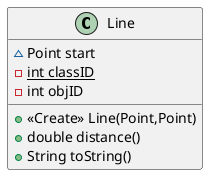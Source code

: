 @startuml
class Line {
~ Point start
- {static} int classID
- int objID
+ <<Create>> Line(Point,Point)
+ double distance()
+ String toString()
}
@enduml